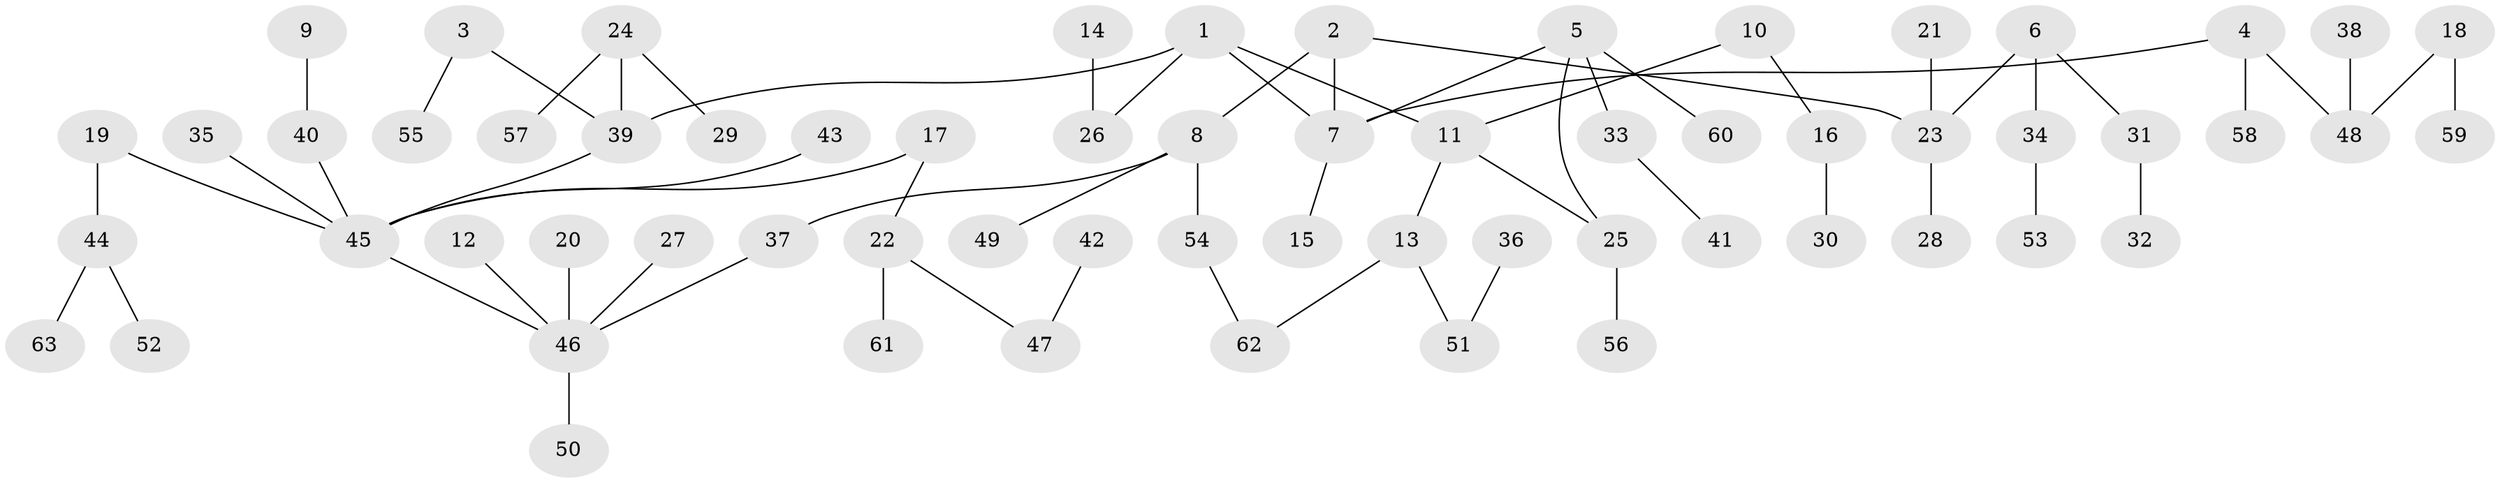 // original degree distribution, {6: 0.009900990099009901, 2: 0.2871287128712871, 4: 0.0594059405940594, 3: 0.13861386138613863, 5: 0.0297029702970297, 8: 0.009900990099009901, 7: 0.009900990099009901, 1: 0.45544554455445546}
// Generated by graph-tools (version 1.1) at 2025/36/03/04/25 23:36:00]
// undirected, 63 vertices, 65 edges
graph export_dot {
  node [color=gray90,style=filled];
  1;
  2;
  3;
  4;
  5;
  6;
  7;
  8;
  9;
  10;
  11;
  12;
  13;
  14;
  15;
  16;
  17;
  18;
  19;
  20;
  21;
  22;
  23;
  24;
  25;
  26;
  27;
  28;
  29;
  30;
  31;
  32;
  33;
  34;
  35;
  36;
  37;
  38;
  39;
  40;
  41;
  42;
  43;
  44;
  45;
  46;
  47;
  48;
  49;
  50;
  51;
  52;
  53;
  54;
  55;
  56;
  57;
  58;
  59;
  60;
  61;
  62;
  63;
  1 -- 7 [weight=1.0];
  1 -- 11 [weight=1.0];
  1 -- 26 [weight=1.0];
  1 -- 39 [weight=1.0];
  2 -- 7 [weight=1.0];
  2 -- 8 [weight=1.0];
  2 -- 23 [weight=1.0];
  3 -- 39 [weight=1.0];
  3 -- 55 [weight=1.0];
  4 -- 7 [weight=1.0];
  4 -- 48 [weight=1.0];
  4 -- 58 [weight=1.0];
  5 -- 7 [weight=1.0];
  5 -- 25 [weight=1.0];
  5 -- 33 [weight=1.0];
  5 -- 60 [weight=1.0];
  6 -- 23 [weight=1.0];
  6 -- 31 [weight=1.0];
  6 -- 34 [weight=1.0];
  7 -- 15 [weight=1.0];
  8 -- 37 [weight=1.0];
  8 -- 49 [weight=1.0];
  8 -- 54 [weight=1.0];
  9 -- 40 [weight=1.0];
  10 -- 11 [weight=1.0];
  10 -- 16 [weight=1.0];
  11 -- 13 [weight=1.0];
  11 -- 25 [weight=1.0];
  12 -- 46 [weight=1.0];
  13 -- 51 [weight=1.0];
  13 -- 62 [weight=1.0];
  14 -- 26 [weight=1.0];
  16 -- 30 [weight=1.0];
  17 -- 22 [weight=1.0];
  17 -- 45 [weight=1.0];
  18 -- 48 [weight=1.0];
  18 -- 59 [weight=1.0];
  19 -- 44 [weight=1.0];
  19 -- 45 [weight=1.0];
  20 -- 46 [weight=1.0];
  21 -- 23 [weight=1.0];
  22 -- 47 [weight=1.0];
  22 -- 61 [weight=1.0];
  23 -- 28 [weight=1.0];
  24 -- 29 [weight=1.0];
  24 -- 39 [weight=1.0];
  24 -- 57 [weight=1.0];
  25 -- 56 [weight=1.0];
  27 -- 46 [weight=1.0];
  31 -- 32 [weight=1.0];
  33 -- 41 [weight=1.0];
  34 -- 53 [weight=1.0];
  35 -- 45 [weight=1.0];
  36 -- 51 [weight=1.0];
  37 -- 46 [weight=1.0];
  38 -- 48 [weight=1.0];
  39 -- 45 [weight=1.0];
  40 -- 45 [weight=1.0];
  42 -- 47 [weight=1.0];
  43 -- 45 [weight=1.0];
  44 -- 52 [weight=1.0];
  44 -- 63 [weight=1.0];
  45 -- 46 [weight=1.0];
  46 -- 50 [weight=1.0];
  54 -- 62 [weight=1.0];
}
